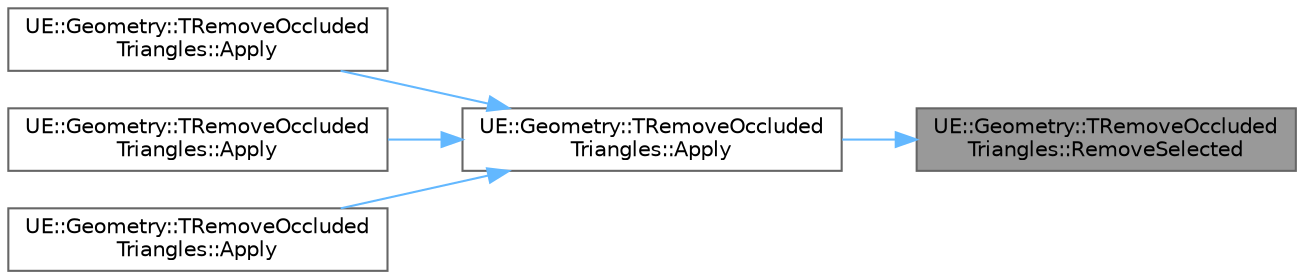 digraph "UE::Geometry::TRemoveOccludedTriangles::RemoveSelected"
{
 // INTERACTIVE_SVG=YES
 // LATEX_PDF_SIZE
  bgcolor="transparent";
  edge [fontname=Helvetica,fontsize=10,labelfontname=Helvetica,labelfontsize=10];
  node [fontname=Helvetica,fontsize=10,shape=box,height=0.2,width=0.4];
  rankdir="RL";
  Node1 [id="Node000001",label="UE::Geometry::TRemoveOccluded\lTriangles::RemoveSelected",height=0.2,width=0.4,color="gray40", fillcolor="grey60", style="filled", fontcolor="black",tooltip="Remove triangles that were selected (the triangle IDs in the RemoveT array)"];
  Node1 -> Node2 [id="edge1_Node000001_Node000002",dir="back",color="steelblue1",style="solid",tooltip=" "];
  Node2 [id="Node000002",label="UE::Geometry::TRemoveOccluded\lTriangles::Apply",height=0.2,width=0.4,color="grey40", fillcolor="white", style="filled",URL="$d6/d0d/classUE_1_1Geometry_1_1TRemoveOccludedTriangles.html#a4ee217f021a7c0b6336c1d75221d250d",tooltip="Remove the occluded triangles, considering the given occluder AABB trees (which may represent more ge..."];
  Node2 -> Node3 [id="edge2_Node000002_Node000003",dir="back",color="steelblue1",style="solid",tooltip=" "];
  Node3 [id="Node000003",label="UE::Geometry::TRemoveOccluded\lTriangles::Apply",height=0.2,width=0.4,color="grey40", fillcolor="white", style="filled",URL="$d6/d0d/classUE_1_1Geometry_1_1TRemoveOccludedTriangles.html#a7ab08d14164e16ff0217fa3e3da2a75d",tooltip="Remove the occluded triangles – single instance case w/out precomputed winding tree."];
  Node2 -> Node4 [id="edge3_Node000002_Node000004",dir="back",color="steelblue1",style="solid",tooltip=" "];
  Node4 [id="Node000004",label="UE::Geometry::TRemoveOccluded\lTriangles::Apply",height=0.2,width=0.4,color="grey40", fillcolor="white", style="filled",URL="$d6/d0d/classUE_1_1Geometry_1_1TRemoveOccludedTriangles.html#ad55212590e033b62a4a597812d28ebc3",tooltip="Remove the occluded triangles – single instance case."];
  Node2 -> Node5 [id="edge4_Node000002_Node000005",dir="back",color="steelblue1",style="solid",tooltip=" "];
  Node5 [id="Node000005",label="UE::Geometry::TRemoveOccluded\lTriangles::Apply",height=0.2,width=0.4,color="grey40", fillcolor="white", style="filled",URL="$d6/d0d/classUE_1_1Geometry_1_1TRemoveOccludedTriangles.html#a000bb89726c01e1ed10a981988dad276",tooltip="Remove the occluded triangles, considering the given occluder AABB tree (which may represent more geo..."];
}
